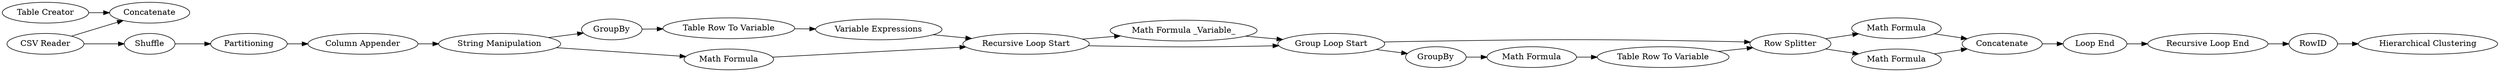 digraph {
	"-3545401562066743414_66" [label="Math Formula"]
	"-3545401562066743414_8" [label="String Manipulation"]
	"-3545401562066743414_62" [label="Table Row To Variable"]
	"-3545401562066743414_73" [label="Table Creator"]
	"-3545401562066743414_61" [label="Math Formula"]
	"-3545401562066743414_47" [label="Recursive Loop Start"]
	"-3545401562066743414_56" [label="Math Formula"]
	"-3545401562066743414_58" [label="Loop End"]
	"-3545401562066743414_70" [label=Partitioning]
	"-3545401562066743414_59" [label="Math Formula _Variable_"]
	"-3545401562066743414_63" [label="Row Splitter"]
	"-3545401562066743414_74" [label=Concatenate]
	"-3545401562066743414_57" [label=Concatenate]
	"-3545401562066743414_64" [label="Hierarchical Clustering"]
	"-3545401562066743414_4" [label="Table Row To Variable"]
	"-3545401562066743414_69" [label="Variable Expressions"]
	"-3545401562066743414_54" [label="Group Loop Start"]
	"-3545401562066743414_7" [label=Shuffle]
	"-3545401562066743414_72" [label=RowID]
	"-3545401562066743414_2" [label=GroupBy]
	"-3545401562066743414_60" [label=GroupBy]
	"-3545401562066743414_48" [label="Recursive Loop End"]
	"-3545401562066743414_6" [label="Column Appender"]
	"-3545401562066743414_53" [label="Math Formula"]
	"-3545401562066743414_1" [label="CSV Reader"]
	"-3545401562066743414_66" -> "-3545401562066743414_57"
	"-3545401562066743414_54" -> "-3545401562066743414_63"
	"-3545401562066743414_59" -> "-3545401562066743414_54"
	"-3545401562066743414_56" -> "-3545401562066743414_57"
	"-3545401562066743414_62" -> "-3545401562066743414_63"
	"-3545401562066743414_8" -> "-3545401562066743414_53"
	"-3545401562066743414_63" -> "-3545401562066743414_66"
	"-3545401562066743414_7" -> "-3545401562066743414_70"
	"-3545401562066743414_61" -> "-3545401562066743414_62"
	"-3545401562066743414_4" -> "-3545401562066743414_69"
	"-3545401562066743414_73" -> "-3545401562066743414_74"
	"-3545401562066743414_2" -> "-3545401562066743414_4"
	"-3545401562066743414_47" -> "-3545401562066743414_59"
	"-3545401562066743414_1" -> "-3545401562066743414_74"
	"-3545401562066743414_8" -> "-3545401562066743414_2"
	"-3545401562066743414_47" -> "-3545401562066743414_54"
	"-3545401562066743414_58" -> "-3545401562066743414_48"
	"-3545401562066743414_70" -> "-3545401562066743414_6"
	"-3545401562066743414_53" -> "-3545401562066743414_47"
	"-3545401562066743414_48" -> "-3545401562066743414_72"
	"-3545401562066743414_54" -> "-3545401562066743414_60"
	"-3545401562066743414_1" -> "-3545401562066743414_7"
	"-3545401562066743414_72" -> "-3545401562066743414_64"
	"-3545401562066743414_6" -> "-3545401562066743414_8"
	"-3545401562066743414_63" -> "-3545401562066743414_56"
	"-3545401562066743414_57" -> "-3545401562066743414_58"
	"-3545401562066743414_69" -> "-3545401562066743414_47"
	"-3545401562066743414_60" -> "-3545401562066743414_61"
	rankdir=LR
}
